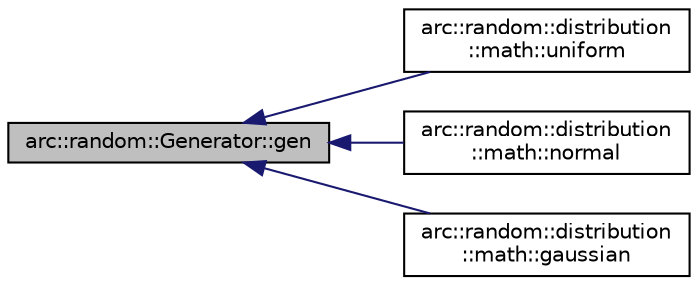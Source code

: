 digraph "arc::random::Generator::gen"
{
  bgcolor="transparent";
  edge [fontname="Helvetica",fontsize="10",labelfontname="Helvetica",labelfontsize="10"];
  node [fontname="Helvetica",fontsize="10",shape=record];
  rankdir="LR";
  Node7 [label="arc::random::Generator::gen",height=0.2,width=0.4,color="black", fillcolor="grey75", style="filled", fontcolor="black"];
  Node7 -> Node8 [dir="back",color="midnightblue",fontsize="10",style="solid",fontname="Helvetica"];
  Node8 [label="arc::random::distribution\l::math::uniform",height=0.2,width=0.4,color="black",URL="$namespacearc_1_1random_1_1distribution_1_1math.html#a2f05efb8d413a5dbe24b7bd04f9ad077"];
  Node7 -> Node9 [dir="back",color="midnightblue",fontsize="10",style="solid",fontname="Helvetica"];
  Node9 [label="arc::random::distribution\l::math::normal",height=0.2,width=0.4,color="black",URL="$namespacearc_1_1random_1_1distribution_1_1math.html#a293d5b9f6b36d88166ce7b067fa5dbc0"];
  Node7 -> Node10 [dir="back",color="midnightblue",fontsize="10",style="solid",fontname="Helvetica"];
  Node10 [label="arc::random::distribution\l::math::gaussian",height=0.2,width=0.4,color="black",URL="$namespacearc_1_1random_1_1distribution_1_1math.html#aa0c3ad3bae1d3a2bb97dd91edfb854cb"];
}
